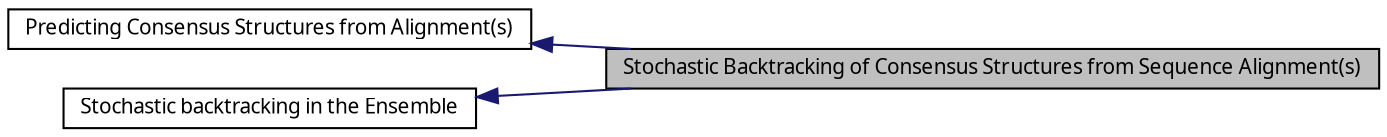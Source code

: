 digraph structs
{
  bgcolor="transparent";
  edge [fontname="FreeSans.ttf",fontsize=8,labelfontname="FreeSans.ttf",labelfontsize=8];
  node [fontname="FreeSans.ttf",fontsize=10,shape=record];
rankdir=LR;
  Node1 [label="Predicting Consensus Structures from Alignment(s)",height=0.2,width=0.4,color="black",URL="$group__consensus__fold.html"];
  Node2 [label="Stochastic backtracking in the Ensemble",height=0.2,width=0.4,color="black",URL="$group__subopt__stochbt.html"];
  Node0 [label="Stochastic Backtracking of Consensus Structures from Sequence Alignment(s)",height=0.2,width=0.4,color="black", fillcolor="grey75", style="filled" fontcolor="black"];
  Node1->Node0 [shape=plaintext, color="midnightblue", dir="back", style="solid"];
  Node2->Node0 [shape=plaintext, color="midnightblue", dir="back", style="solid"];
}
